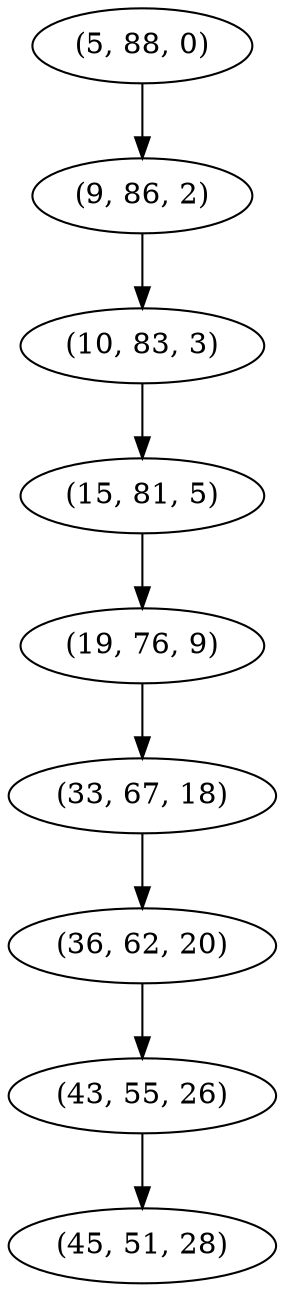 digraph tree {
    "(5, 88, 0)";
    "(9, 86, 2)";
    "(10, 83, 3)";
    "(15, 81, 5)";
    "(19, 76, 9)";
    "(33, 67, 18)";
    "(36, 62, 20)";
    "(43, 55, 26)";
    "(45, 51, 28)";
    "(5, 88, 0)" -> "(9, 86, 2)";
    "(9, 86, 2)" -> "(10, 83, 3)";
    "(10, 83, 3)" -> "(15, 81, 5)";
    "(15, 81, 5)" -> "(19, 76, 9)";
    "(19, 76, 9)" -> "(33, 67, 18)";
    "(33, 67, 18)" -> "(36, 62, 20)";
    "(36, 62, 20)" -> "(43, 55, 26)";
    "(43, 55, 26)" -> "(45, 51, 28)";
}
